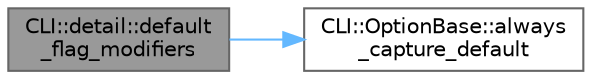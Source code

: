 digraph "CLI::detail::default_flag_modifiers"
{
 // LATEX_PDF_SIZE
  bgcolor="transparent";
  edge [fontname=Helvetica,fontsize=10,labelfontname=Helvetica,labelfontsize=10];
  node [fontname=Helvetica,fontsize=10,shape=box,height=0.2,width=0.4];
  rankdir="LR";
  Node1 [id="Node000001",label="CLI::detail::default\l_flag_modifiers",height=0.2,width=0.4,color="gray40", fillcolor="grey60", style="filled", fontcolor="black",tooltip="helper functions for adding in appropriate flag modifiers for add_flag"];
  Node1 -> Node2 [id="edge1_Node000001_Node000002",color="steelblue1",style="solid",tooltip=" "];
  Node2 [id="Node000002",label="CLI::OptionBase::always\l_capture_default",height=0.2,width=0.4,color="grey40", fillcolor="white", style="filled",URL="$class_c_l_i_1_1_option_base.html#ac5ee05409ef6e5369e78ecf127bb0e7f",tooltip=" "];
}
